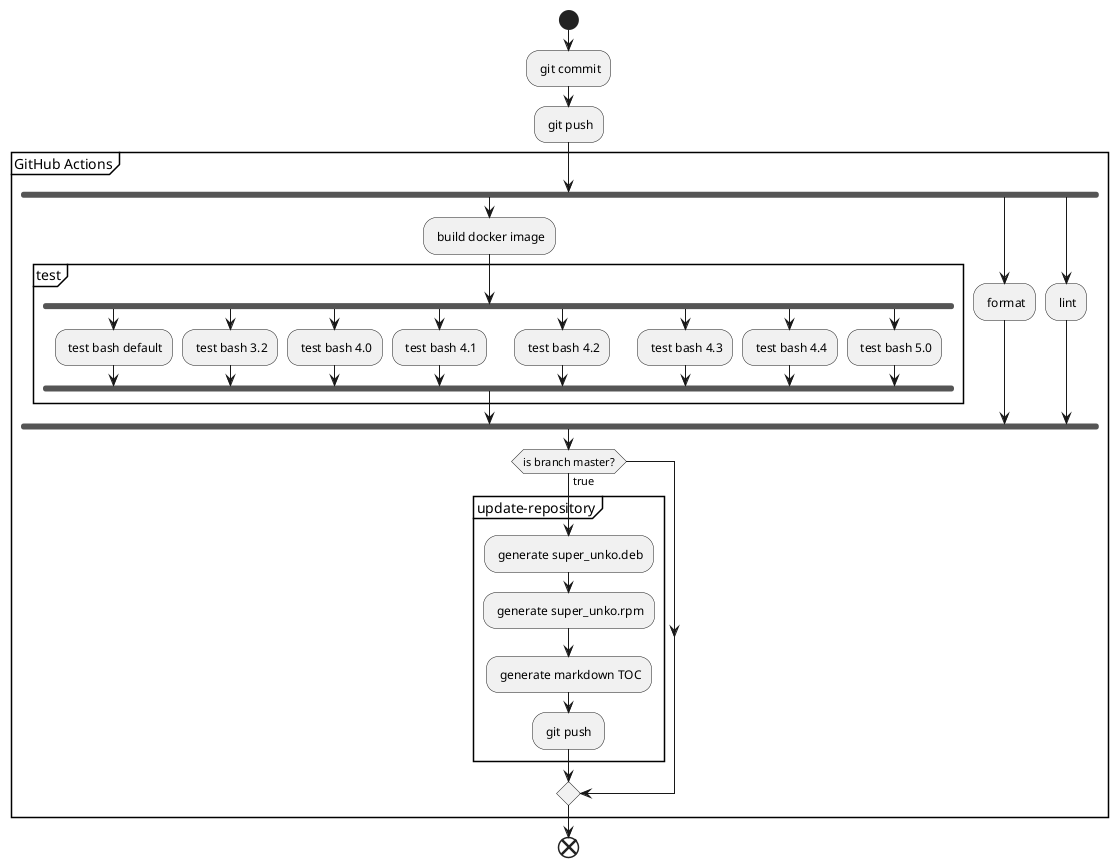 @startuml

start

: git commit;
: git push;

partition "GitHub Actions" {
  fork
    : build docker image;
    partition "test" {
      fork
        : test bash default;
      fork again
        : test bash 3.2;
      fork again
        : test bash 4.0;
      fork again
        : test bash 4.1;
      fork again
        : test bash 4.2;
      fork again
        : test bash 4.3;
      fork again
        : test bash 4.4;
      fork again
        : test bash 5.0;
      end fork
    }
  fork again
    : format;
  fork again
    : lint;
  end fork
  if (is branch master?) then (true)
    partition "update-repository" {
      : generate super_unko.deb;
      : generate super_unko.rpm;
      : generate markdown TOC;
      : git push ;
    }
  endif
}

end

@enduml